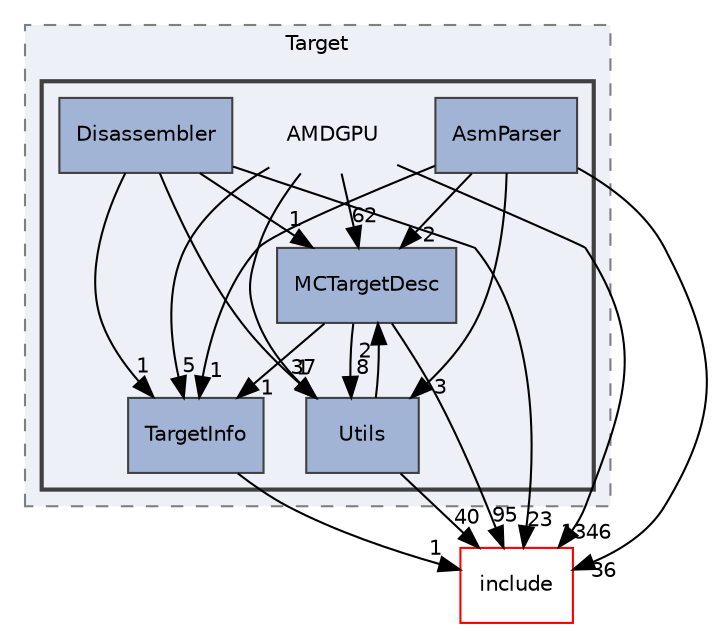 digraph "lib/Target/AMDGPU"
{
 // LATEX_PDF_SIZE
  bgcolor="transparent";
  edge [fontname="Helvetica",fontsize="10",labelfontname="Helvetica",labelfontsize="10"];
  node [fontname="Helvetica",fontsize="10",shape="box"];
  compound=true
  subgraph clusterdir_794e483eb1cc7921d35fd149d9cc325b {
    graph [ bgcolor="#edf0f7", pencolor="grey50", style="filled,dashed,", label="Target", fontname="Helvetica", fontsize="10", URL="dir_794e483eb1cc7921d35fd149d9cc325b.html"]
  subgraph clusterdir_447ce995d6e35417de5ec3060e97c93e {
    graph [ bgcolor="#edf0f7", pencolor="grey25", style="filled,bold,", label="", fontname="Helvetica", fontsize="10", URL="dir_447ce995d6e35417de5ec3060e97c93e.html"]
    dir_447ce995d6e35417de5ec3060e97c93e [shape=plaintext, label="AMDGPU"];
  dir_85a100ef039c3f4c9003c4e03ed24421 [label="AsmParser", style="filled,", fillcolor="#a2b4d6", color="grey25", URL="dir_85a100ef039c3f4c9003c4e03ed24421.html"];
  dir_aecf830508d23262985d43a7b64360cb [label="Disassembler", style="filled,", fillcolor="#a2b4d6", color="grey25", URL="dir_aecf830508d23262985d43a7b64360cb.html"];
  dir_11079433822a7eb4461df62ee7457777 [label="MCTargetDesc", style="filled,", fillcolor="#a2b4d6", color="grey25", URL="dir_11079433822a7eb4461df62ee7457777.html"];
  dir_c9171f2c0f5e8c5077bd9fc5c6f70647 [label="TargetInfo", style="filled,", fillcolor="#a2b4d6", color="grey25", URL="dir_c9171f2c0f5e8c5077bd9fc5c6f70647.html"];
  dir_234f42f82b76b03f6101df18c668b2d0 [label="Utils", style="filled,", fillcolor="#a2b4d6", color="grey25", URL="dir_234f42f82b76b03f6101df18c668b2d0.html"];
  }
  }
  dir_d44c64559bbebec7f509842c48db8b23 [label="include", style="", fillcolor="#edf0f7", color="red", URL="dir_d44c64559bbebec7f509842c48db8b23.html"];
  dir_447ce995d6e35417de5ec3060e97c93e->dir_11079433822a7eb4461df62ee7457777 [headlabel="62", labeldistance=1.5 headhref="dir_000004_000124.html"];
  dir_447ce995d6e35417de5ec3060e97c93e->dir_234f42f82b76b03f6101df18c668b2d0 [headlabel="37", labeldistance=1.5 headhref="dir_000004_000226.html"];
  dir_447ce995d6e35417de5ec3060e97c93e->dir_c9171f2c0f5e8c5077bd9fc5c6f70647 [headlabel="5", labeldistance=1.5 headhref="dir_000004_000195.html"];
  dir_447ce995d6e35417de5ec3060e97c93e->dir_d44c64559bbebec7f509842c48db8b23 [headlabel="1346", labeldistance=1.5 headhref="dir_000004_000082.html"];
  dir_85a100ef039c3f4c9003c4e03ed24421->dir_11079433822a7eb4461df62ee7457777 [headlabel="2", labeldistance=1.5 headhref="dir_000012_000124.html"];
  dir_85a100ef039c3f4c9003c4e03ed24421->dir_234f42f82b76b03f6101df18c668b2d0 [headlabel="3", labeldistance=1.5 headhref="dir_000012_000226.html"];
  dir_85a100ef039c3f4c9003c4e03ed24421->dir_c9171f2c0f5e8c5077bd9fc5c6f70647 [headlabel="1", labeldistance=1.5 headhref="dir_000012_000195.html"];
  dir_85a100ef039c3f4c9003c4e03ed24421->dir_d44c64559bbebec7f509842c48db8b23 [headlabel="36", labeldistance=1.5 headhref="dir_000012_000082.html"];
  dir_aecf830508d23262985d43a7b64360cb->dir_11079433822a7eb4461df62ee7457777 [headlabel="1", labeldistance=1.5 headhref="dir_000049_000124.html"];
  dir_aecf830508d23262985d43a7b64360cb->dir_234f42f82b76b03f6101df18c668b2d0 [headlabel="1", labeldistance=1.5 headhref="dir_000049_000226.html"];
  dir_aecf830508d23262985d43a7b64360cb->dir_c9171f2c0f5e8c5077bd9fc5c6f70647 [headlabel="1", labeldistance=1.5 headhref="dir_000049_000195.html"];
  dir_aecf830508d23262985d43a7b64360cb->dir_d44c64559bbebec7f509842c48db8b23 [headlabel="23", labeldistance=1.5 headhref="dir_000049_000082.html"];
  dir_11079433822a7eb4461df62ee7457777->dir_234f42f82b76b03f6101df18c668b2d0 [headlabel="8", labeldistance=1.5 headhref="dir_000124_000226.html"];
  dir_11079433822a7eb4461df62ee7457777->dir_c9171f2c0f5e8c5077bd9fc5c6f70647 [headlabel="1", labeldistance=1.5 headhref="dir_000124_000195.html"];
  dir_11079433822a7eb4461df62ee7457777->dir_d44c64559bbebec7f509842c48db8b23 [headlabel="95", labeldistance=1.5 headhref="dir_000124_000082.html"];
  dir_c9171f2c0f5e8c5077bd9fc5c6f70647->dir_d44c64559bbebec7f509842c48db8b23 [headlabel="1", labeldistance=1.5 headhref="dir_000195_000082.html"];
  dir_234f42f82b76b03f6101df18c668b2d0->dir_11079433822a7eb4461df62ee7457777 [headlabel="2", labeldistance=1.5 headhref="dir_000226_000124.html"];
  dir_234f42f82b76b03f6101df18c668b2d0->dir_d44c64559bbebec7f509842c48db8b23 [headlabel="40", labeldistance=1.5 headhref="dir_000226_000082.html"];
}
